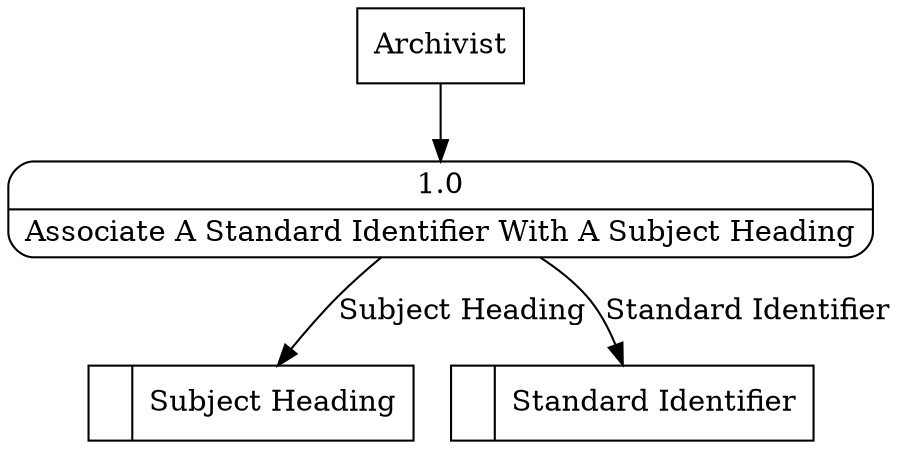 digraph dfd2{ 
node[shape=record]
200 [label="<f0>  |<f1> Subject Heading " ];
201 [label="<f0>  |<f1> Standard Identifier " ];
202 [label="Archivist" shape=box];
203 [label="{<f0> 1.0|<f1> Associate A Standard Identifier With A Subject Heading }" shape=Mrecord];
202 -> 203
203 -> 201 [label="Standard Identifier"]
203 -> 200 [label="Subject Heading"]
}